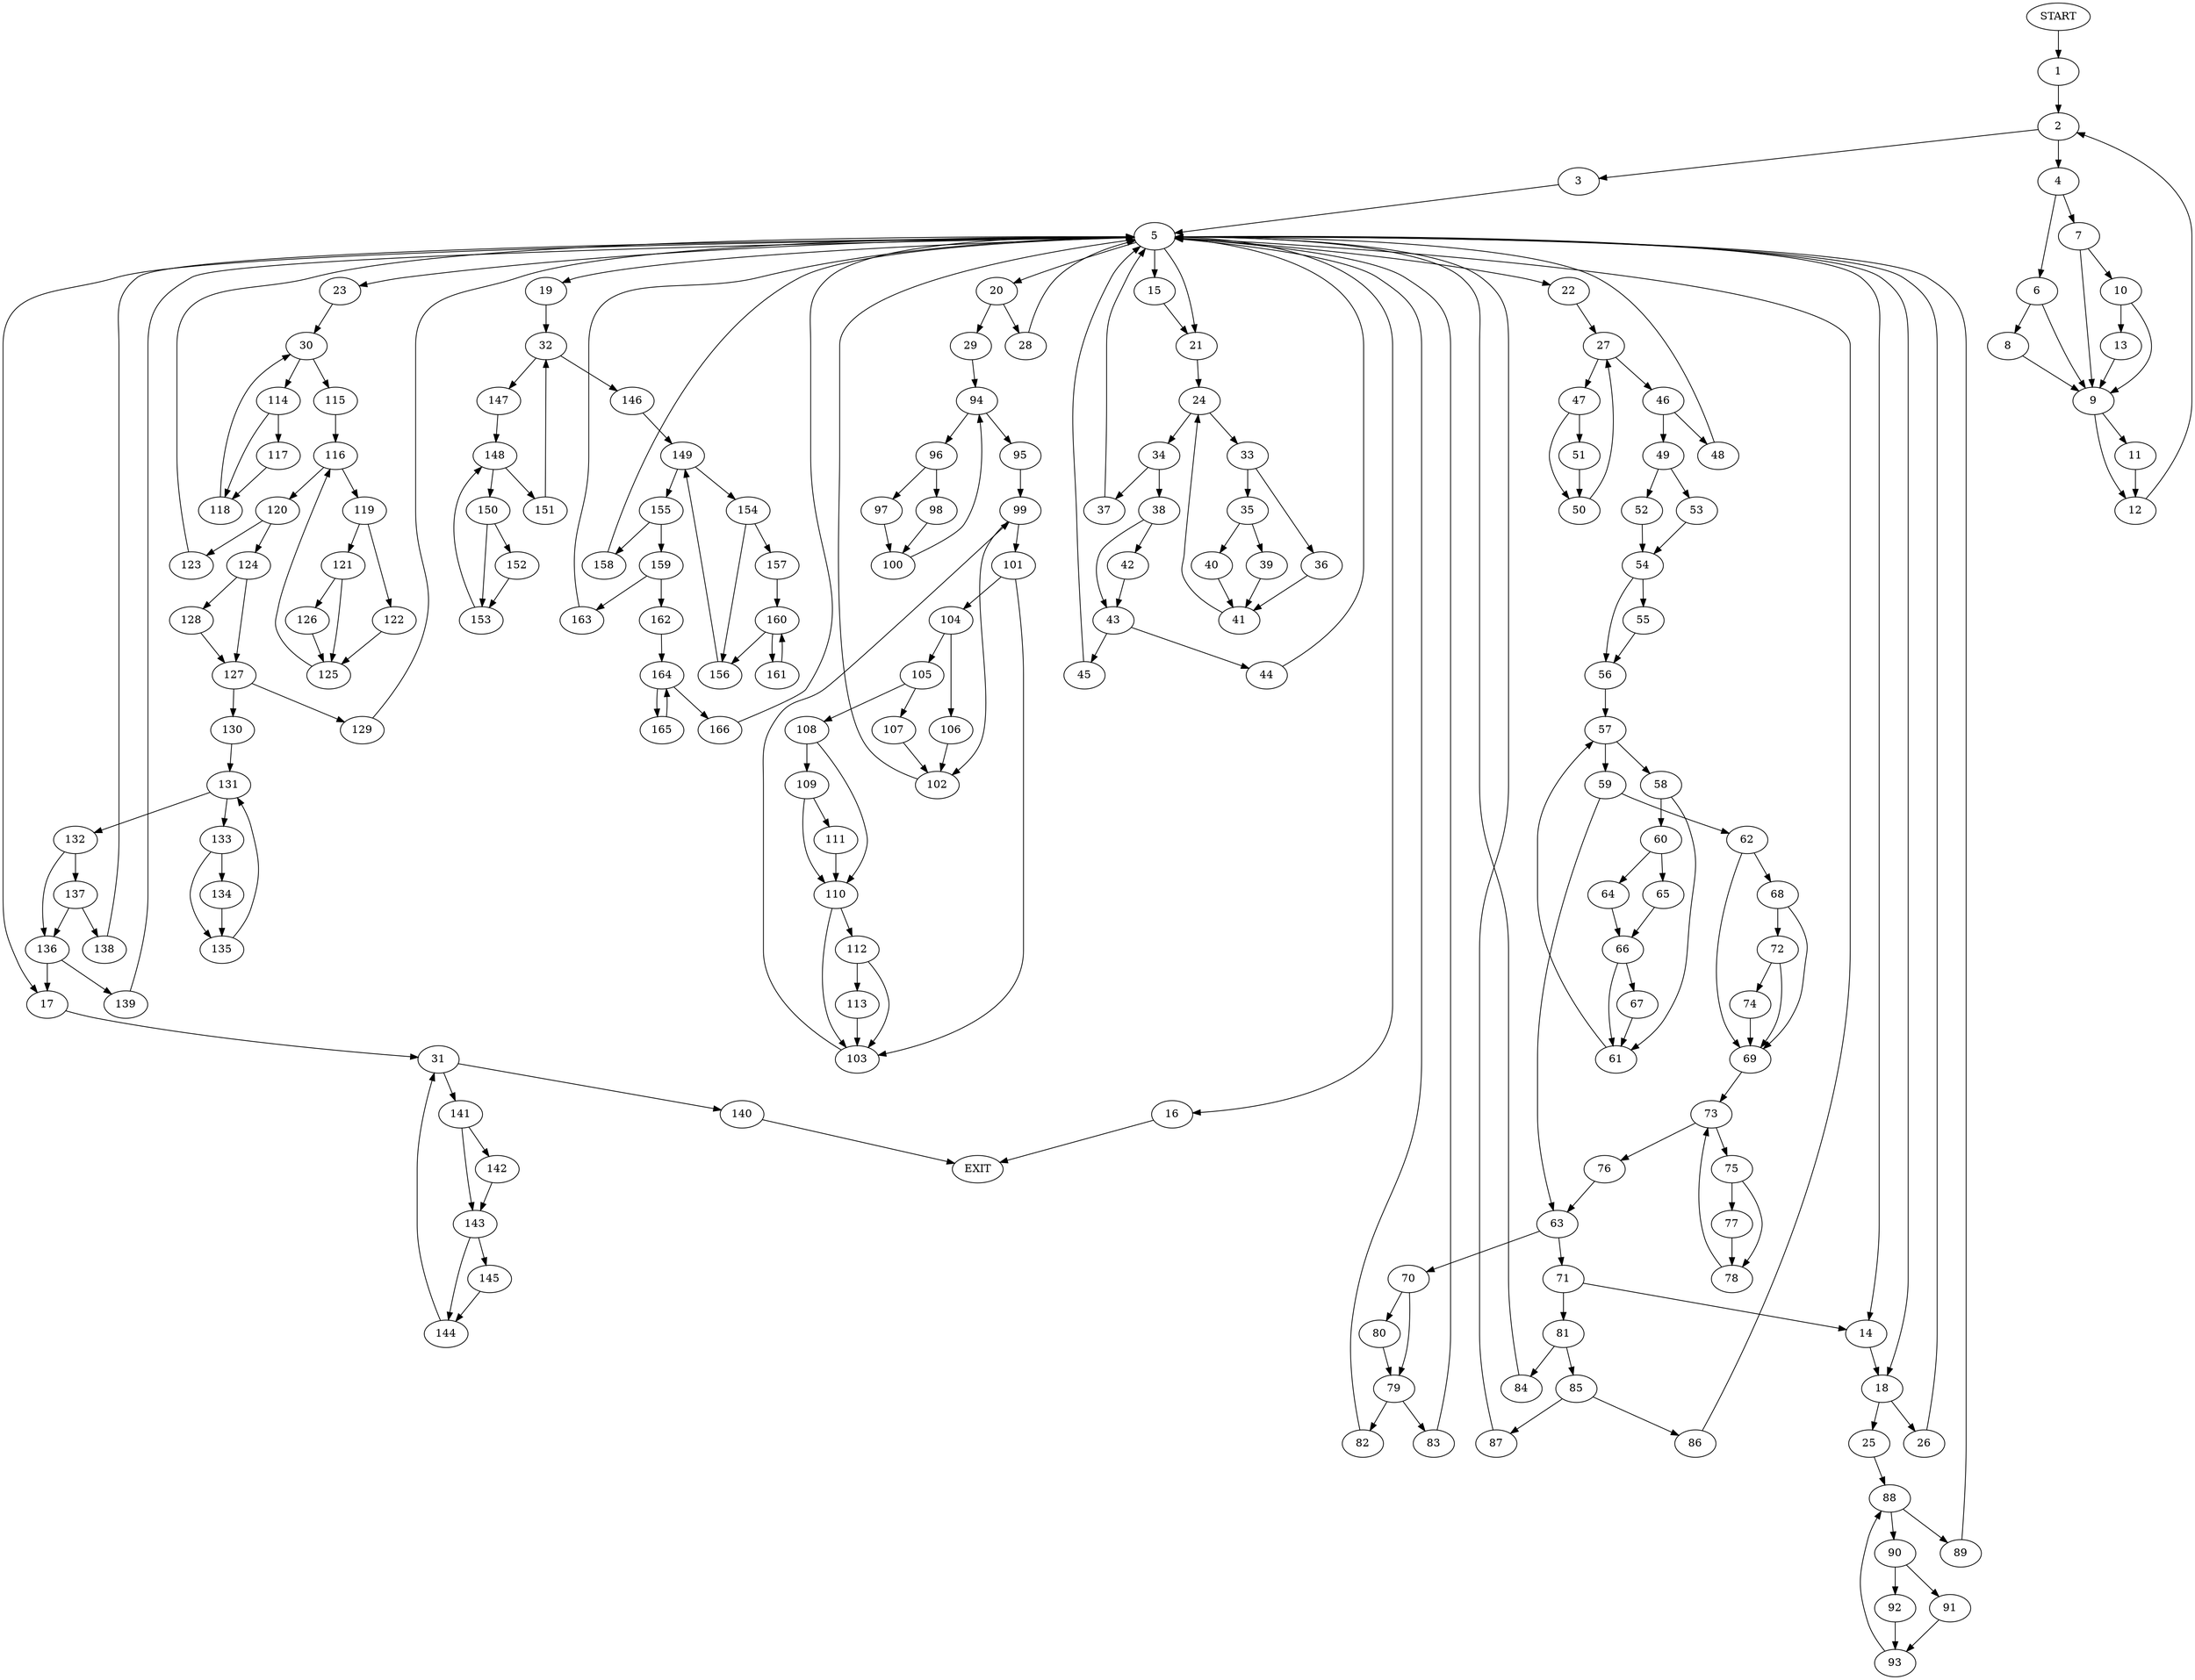 digraph {
0 [label="START"]
167 [label="EXIT"]
0 -> 1
1 -> 2
2 -> 3
2 -> 4
3 -> 5
4 -> 6
4 -> 7
6 -> 8
6 -> 9
7 -> 10
7 -> 9
9 -> 11
9 -> 12
8 -> 9
10 -> 9
10 -> 13
13 -> 9
12 -> 2
11 -> 12
5 -> 14
5 -> 15
5 -> 16
5 -> 17
5 -> 18
5 -> 19
5 -> 20
5 -> 21
5 -> 22
5 -> 23
16 -> 167
21 -> 24
14 -> 18
18 -> 25
18 -> 26
22 -> 27
20 -> 28
20 -> 29
15 -> 21
23 -> 30
17 -> 31
19 -> 32
24 -> 33
24 -> 34
33 -> 35
33 -> 36
34 -> 37
34 -> 38
35 -> 39
35 -> 40
36 -> 41
41 -> 24
39 -> 41
40 -> 41
37 -> 5
38 -> 42
38 -> 43
42 -> 43
43 -> 44
43 -> 45
45 -> 5
44 -> 5
27 -> 46
27 -> 47
46 -> 48
46 -> 49
47 -> 50
47 -> 51
51 -> 50
50 -> 27
49 -> 52
49 -> 53
48 -> 5
52 -> 54
53 -> 54
54 -> 55
54 -> 56
55 -> 56
56 -> 57
57 -> 58
57 -> 59
58 -> 60
58 -> 61
59 -> 62
59 -> 63
61 -> 57
60 -> 64
60 -> 65
64 -> 66
65 -> 66
66 -> 67
66 -> 61
67 -> 61
62 -> 68
62 -> 69
63 -> 70
63 -> 71
68 -> 72
68 -> 69
69 -> 73
72 -> 74
72 -> 69
74 -> 69
73 -> 75
73 -> 76
75 -> 77
75 -> 78
76 -> 63
78 -> 73
77 -> 78
70 -> 79
70 -> 80
71 -> 14
71 -> 81
79 -> 82
79 -> 83
80 -> 79
82 -> 5
83 -> 5
81 -> 84
81 -> 85
85 -> 86
85 -> 87
84 -> 5
87 -> 5
86 -> 5
25 -> 88
26 -> 5
88 -> 89
88 -> 90
90 -> 91
90 -> 92
89 -> 5
91 -> 93
92 -> 93
93 -> 88
28 -> 5
29 -> 94
94 -> 95
94 -> 96
96 -> 97
96 -> 98
95 -> 99
98 -> 100
97 -> 100
100 -> 94
99 -> 101
99 -> 102
101 -> 103
101 -> 104
102 -> 5
103 -> 99
104 -> 105
104 -> 106
105 -> 107
105 -> 108
106 -> 102
108 -> 109
108 -> 110
107 -> 102
109 -> 111
109 -> 110
110 -> 103
110 -> 112
111 -> 110
112 -> 103
112 -> 113
113 -> 103
30 -> 114
30 -> 115
115 -> 116
114 -> 117
114 -> 118
117 -> 118
118 -> 30
116 -> 119
116 -> 120
119 -> 121
119 -> 122
120 -> 123
120 -> 124
121 -> 125
121 -> 126
122 -> 125
125 -> 116
126 -> 125
123 -> 5
124 -> 127
124 -> 128
127 -> 129
127 -> 130
128 -> 127
129 -> 5
130 -> 131
131 -> 132
131 -> 133
133 -> 134
133 -> 135
132 -> 136
132 -> 137
135 -> 131
134 -> 135
137 -> 138
137 -> 136
136 -> 139
136 -> 17
138 -> 5
139 -> 5
31 -> 140
31 -> 141
140 -> 167
141 -> 142
141 -> 143
143 -> 144
143 -> 145
142 -> 143
145 -> 144
144 -> 31
32 -> 146
32 -> 147
147 -> 148
146 -> 149
148 -> 150
148 -> 151
151 -> 32
150 -> 152
150 -> 153
153 -> 148
152 -> 153
149 -> 154
149 -> 155
154 -> 156
154 -> 157
155 -> 158
155 -> 159
156 -> 149
157 -> 160
160 -> 156
160 -> 161
161 -> 160
159 -> 162
159 -> 163
158 -> 5
163 -> 5
162 -> 164
164 -> 165
164 -> 166
166 -> 5
165 -> 164
}
